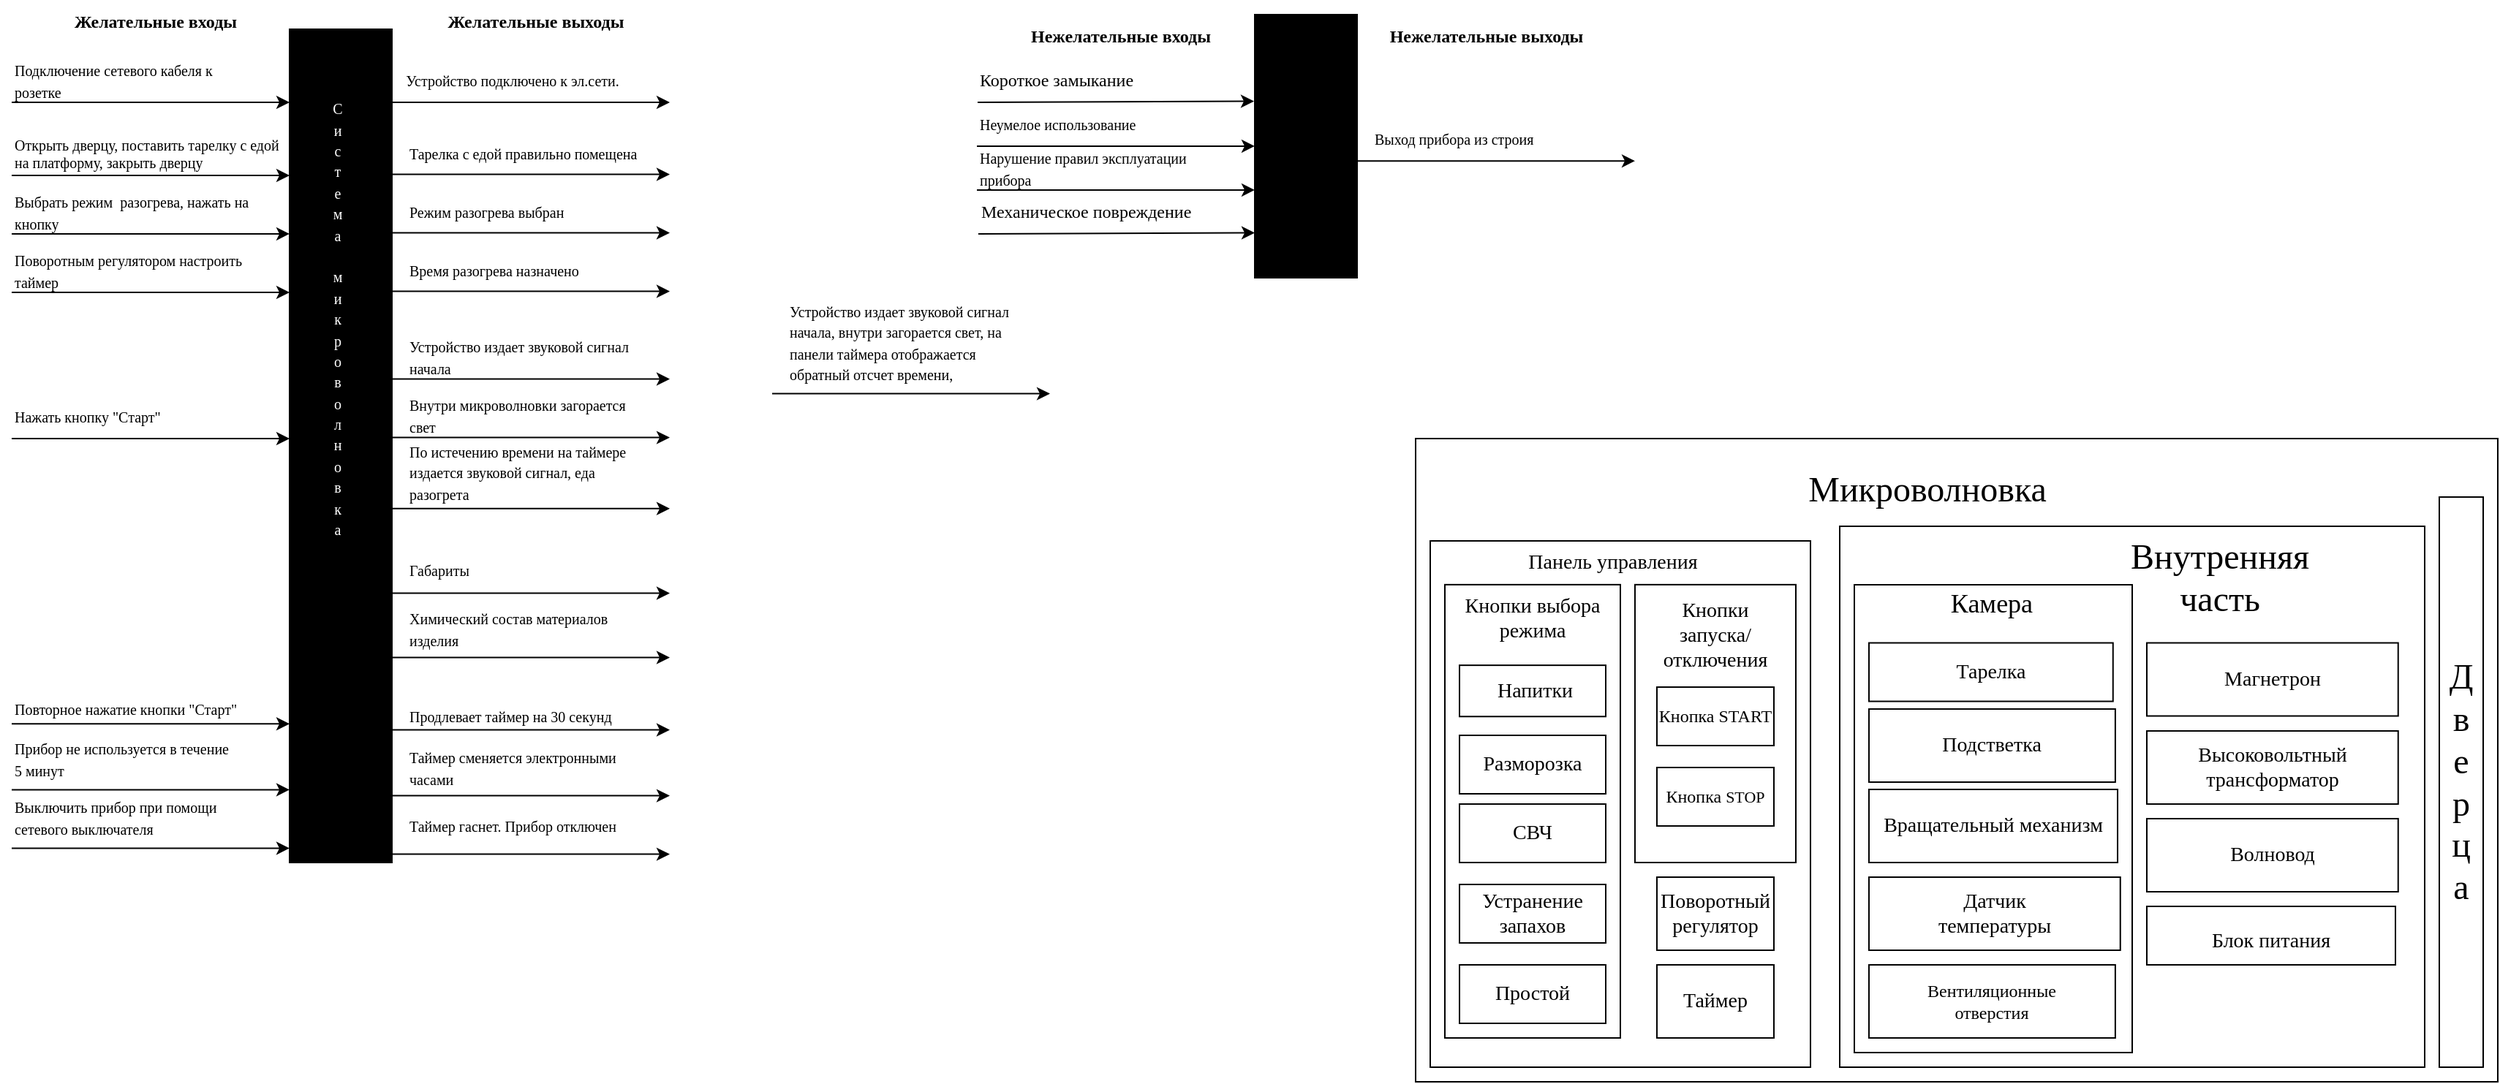 <mxfile version="21.0.8" type="github">
  <diagram name="Page-1" id="kksrU-J7RmdfJkJG-z9g">
    <mxGraphModel dx="1313" dy="686" grid="1" gridSize="10" guides="1" tooltips="1" connect="1" arrows="1" fold="1" page="1" pageScale="1" pageWidth="827" pageHeight="1169" math="0" shadow="0">
      <root>
        <mxCell id="0" />
        <mxCell id="1" parent="0" />
        <mxCell id="RxlpYsVskv-hnWhugoj_-2" value="" style="rounded=0;whiteSpace=wrap;html=1;fillColor=#000000;" parent="1" vertex="1">
          <mxGeometry x="240" y="310" width="70" height="570" as="geometry" />
        </mxCell>
        <mxCell id="RxlpYsVskv-hnWhugoj_-3" value="&lt;font style=&quot;font-size: 10px;&quot; color=&quot;#ffffff&quot; face=&quot;Times New Roman&quot;&gt;С&lt;br&gt;и&lt;br&gt;с&lt;br&gt;т&lt;br&gt;е&lt;br&gt;м&lt;br&gt;а&lt;br&gt;&lt;br&gt;м&lt;br&gt;и&lt;br&gt;к&lt;br&gt;р&lt;br&gt;о&lt;br&gt;в&lt;br&gt;о&lt;br&gt;л&lt;br&gt;н&lt;br&gt;о&lt;br&gt;в&lt;br&gt;к&lt;br&gt;а&lt;br&gt;&amp;nbsp;&lt;/font&gt;" style="text;html=1;strokeColor=none;fillColor=none;align=center;verticalAlign=middle;whiteSpace=wrap;rounded=0;rotation=0;" parent="1" vertex="1">
          <mxGeometry x="220" y="509.71" width="105.6" height="10.22" as="geometry" />
        </mxCell>
        <mxCell id="RxlpYsVskv-hnWhugoj_-4" value="&lt;font face=&quot;Times New Roman&quot;&gt;&lt;b&gt;Желательные входы&amp;nbsp;&lt;/b&gt;&lt;/font&gt;" style="text;html=1;strokeColor=none;fillColor=none;align=center;verticalAlign=middle;whiteSpace=wrap;rounded=0;" parent="1" vertex="1">
          <mxGeometry x="80" y="290" width="140" height="30" as="geometry" />
        </mxCell>
        <mxCell id="RxlpYsVskv-hnWhugoj_-5" value="&lt;font face=&quot;Times New Roman&quot;&gt;&lt;b&gt;Желательные выходы&amp;nbsp;&lt;/b&gt;&lt;/font&gt;" style="text;html=1;strokeColor=none;fillColor=none;align=center;verticalAlign=middle;whiteSpace=wrap;rounded=0;" parent="1" vertex="1">
          <mxGeometry x="340" y="290" width="140" height="30" as="geometry" />
        </mxCell>
        <mxCell id="RxlpYsVskv-hnWhugoj_-6" value="&lt;font style=&quot;font-size: 10px;&quot;&gt;Подключение сетевого кабеля к&lt;br&gt;розетке&lt;/font&gt;" style="text;html=1;strokeColor=none;fillColor=none;align=left;verticalAlign=middle;whiteSpace=wrap;rounded=0;fontFamily=Times New Roman;" parent="1" vertex="1">
          <mxGeometry x="50" y="330" width="170" height="30" as="geometry" />
        </mxCell>
        <mxCell id="RxlpYsVskv-hnWhugoj_-9" value="" style="endArrow=classic;html=1;rounded=0;fontFamily=Times New Roman;fontSize=10;entryX=0;entryY=0.152;entryDx=0;entryDy=0;entryPerimeter=0;" parent="1" edge="1">
          <mxGeometry width="50" height="50" relative="1" as="geometry">
            <mxPoint x="50" y="410" as="sourcePoint" />
            <mxPoint x="240" y="410" as="targetPoint" />
          </mxGeometry>
        </mxCell>
        <mxCell id="RxlpYsVskv-hnWhugoj_-10" value="&lt;font style=&quot;font-size: 10px;&quot;&gt;Устройство подключено к эл.сети.&amp;nbsp;&amp;nbsp;&lt;/font&gt;" style="text;html=1;strokeColor=none;fillColor=none;align=center;verticalAlign=middle;whiteSpace=wrap;rounded=0;fontFamily=Times New Roman;" parent="1" vertex="1">
          <mxGeometry x="310" y="330" width="170" height="30" as="geometry" />
        </mxCell>
        <mxCell id="RxlpYsVskv-hnWhugoj_-11" value="" style="endArrow=classic;html=1;rounded=0;fontFamily=Times New Roman;fontSize=10;entryX=0;entryY=0.152;entryDx=0;entryDy=0;entryPerimeter=0;" parent="1" edge="1">
          <mxGeometry width="50" height="50" relative="1" as="geometry">
            <mxPoint x="310" y="360" as="sourcePoint" />
            <mxPoint x="500" y="360" as="targetPoint" />
          </mxGeometry>
        </mxCell>
        <mxCell id="RxlpYsVskv-hnWhugoj_-14" value="Открыть дверцу, поставить тарелку с едой на платформу, закрыть дверцу&amp;nbsp;" style="text;html=1;strokeColor=none;fillColor=none;align=left;verticalAlign=middle;whiteSpace=wrap;rounded=0;fontSize=10;fontFamily=Times New Roman;" parent="1" vertex="1">
          <mxGeometry x="50" y="380" width="190" height="30" as="geometry" />
        </mxCell>
        <mxCell id="RxlpYsVskv-hnWhugoj_-15" value="&lt;span style=&quot;font-size: 10px;&quot;&gt;Выбрать режим&amp;nbsp; разогрева, нажать на кнопку&amp;nbsp;&lt;/span&gt;" style="text;html=1;strokeColor=none;fillColor=none;align=left;verticalAlign=middle;whiteSpace=wrap;rounded=0;fontFamily=Times New Roman;" parent="1" vertex="1">
          <mxGeometry x="50" y="419.98" width="170" height="30" as="geometry" />
        </mxCell>
        <mxCell id="RxlpYsVskv-hnWhugoj_-16" value="" style="endArrow=classic;html=1;rounded=0;fontFamily=Times New Roman;fontSize=10;entryX=0;entryY=0.152;entryDx=0;entryDy=0;entryPerimeter=0;" parent="1" edge="1">
          <mxGeometry width="50" height="50" relative="1" as="geometry">
            <mxPoint x="50" y="449.98" as="sourcePoint" />
            <mxPoint x="240" y="449.98" as="targetPoint" />
          </mxGeometry>
        </mxCell>
        <mxCell id="RxlpYsVskv-hnWhugoj_-19" value="&lt;span style=&quot;font-size: 10px;&quot;&gt;Поворотным регулятором настроить таймер&lt;/span&gt;" style="text;html=1;strokeColor=none;fillColor=none;align=left;verticalAlign=middle;whiteSpace=wrap;rounded=0;fontFamily=Times New Roman;" parent="1" vertex="1">
          <mxGeometry x="50" y="460" width="170" height="30" as="geometry" />
        </mxCell>
        <mxCell id="RxlpYsVskv-hnWhugoj_-20" value="" style="endArrow=classic;html=1;rounded=0;fontFamily=Times New Roman;fontSize=10;entryX=0;entryY=0.152;entryDx=0;entryDy=0;entryPerimeter=0;" parent="1" edge="1">
          <mxGeometry width="50" height="50" relative="1" as="geometry">
            <mxPoint x="50" y="490" as="sourcePoint" />
            <mxPoint x="240" y="490" as="targetPoint" />
          </mxGeometry>
        </mxCell>
        <mxCell id="RxlpYsVskv-hnWhugoj_-23" value="&lt;span style=&quot;font-size: 10px;&quot;&gt;Нажать кнопку &quot;Старт&quot;&lt;/span&gt;" style="text;html=1;strokeColor=none;fillColor=none;align=left;verticalAlign=middle;whiteSpace=wrap;rounded=0;fontFamily=Times New Roman;" parent="1" vertex="1">
          <mxGeometry x="50" y="560" width="170" height="30" as="geometry" />
        </mxCell>
        <mxCell id="RxlpYsVskv-hnWhugoj_-24" value="" style="endArrow=classic;html=1;rounded=0;fontFamily=Times New Roman;fontSize=10;entryX=0;entryY=0.152;entryDx=0;entryDy=0;entryPerimeter=0;" parent="1" edge="1">
          <mxGeometry width="50" height="50" relative="1" as="geometry">
            <mxPoint x="50" y="590" as="sourcePoint" />
            <mxPoint x="240" y="590" as="targetPoint" />
          </mxGeometry>
        </mxCell>
        <mxCell id="RxlpYsVskv-hnWhugoj_-25" value="&lt;span style=&quot;font-size: 10px;&quot;&gt;Устройство издает звуковой сигнал начала, внутри загорается свет, на панели таймера отображается обратный отсчет времени,&lt;/span&gt;" style="text;html=1;strokeColor=none;fillColor=none;align=left;verticalAlign=middle;whiteSpace=wrap;rounded=0;fontFamily=Times New Roman;" parent="1" vertex="1">
          <mxGeometry x="580" y="509.31" width="170" height="30" as="geometry" />
        </mxCell>
        <mxCell id="RxlpYsVskv-hnWhugoj_-26" value="" style="endArrow=classic;html=1;rounded=0;fontFamily=Times New Roman;fontSize=10;entryX=0;entryY=0.152;entryDx=0;entryDy=0;entryPerimeter=0;" parent="1" edge="1">
          <mxGeometry width="50" height="50" relative="1" as="geometry">
            <mxPoint x="570" y="559.31" as="sourcePoint" />
            <mxPoint x="760" y="559.31" as="targetPoint" />
          </mxGeometry>
        </mxCell>
        <mxCell id="RxlpYsVskv-hnWhugoj_-30" value="&lt;font style=&quot;font-size: 10px;&quot;&gt;По истечению времени на таймере издается звуковой сигнал, еда разогрета&amp;nbsp;&amp;nbsp;&lt;/font&gt;" style="text;html=1;strokeColor=none;fillColor=none;align=left;verticalAlign=middle;whiteSpace=wrap;rounded=0;fontFamily=Times New Roman;" parent="1" vertex="1">
          <mxGeometry x="320" y="597.86" width="170" height="30" as="geometry" />
        </mxCell>
        <mxCell id="RxlpYsVskv-hnWhugoj_-31" value="" style="endArrow=classic;html=1;rounded=0;fontFamily=Times New Roman;fontSize=10;entryX=0;entryY=0.152;entryDx=0;entryDy=0;entryPerimeter=0;" parent="1" edge="1">
          <mxGeometry width="50" height="50" relative="1" as="geometry">
            <mxPoint x="310" y="637.93" as="sourcePoint" />
            <mxPoint x="500" y="637.93" as="targetPoint" />
          </mxGeometry>
        </mxCell>
        <mxCell id="RxlpYsVskv-hnWhugoj_-32" value="&lt;font style=&quot;font-size: 10px;&quot;&gt;Габариты&lt;/font&gt;" style="text;html=1;strokeColor=none;fillColor=none;align=left;verticalAlign=middle;whiteSpace=wrap;rounded=0;fontFamily=Times New Roman;" parent="1" vertex="1">
          <mxGeometry x="320" y="664.76" width="170" height="30" as="geometry" />
        </mxCell>
        <mxCell id="RxlpYsVskv-hnWhugoj_-33" value="" style="endArrow=classic;html=1;rounded=0;fontFamily=Times New Roman;fontSize=10;entryX=0;entryY=0.152;entryDx=0;entryDy=0;entryPerimeter=0;" parent="1" edge="1">
          <mxGeometry width="50" height="50" relative="1" as="geometry">
            <mxPoint x="310" y="695.76" as="sourcePoint" />
            <mxPoint x="500" y="695.76" as="targetPoint" />
          </mxGeometry>
        </mxCell>
        <mxCell id="RxlpYsVskv-hnWhugoj_-36" value="&lt;span style=&quot;font-size: 10px;&quot;&gt;Химический состав материалов изделия&lt;/span&gt;" style="text;html=1;strokeColor=none;fillColor=none;align=left;verticalAlign=middle;whiteSpace=wrap;rounded=0;fontFamily=Times New Roman;" parent="1" vertex="1">
          <mxGeometry x="320" y="704.69" width="170" height="30" as="geometry" />
        </mxCell>
        <mxCell id="RxlpYsVskv-hnWhugoj_-37" value="" style="endArrow=classic;html=1;rounded=0;fontFamily=Times New Roman;fontSize=10;entryX=0;entryY=0.152;entryDx=0;entryDy=0;entryPerimeter=0;" parent="1" edge="1">
          <mxGeometry width="50" height="50" relative="1" as="geometry">
            <mxPoint x="310" y="739.76" as="sourcePoint" />
            <mxPoint x="500" y="739.76" as="targetPoint" />
          </mxGeometry>
        </mxCell>
        <mxCell id="RxlpYsVskv-hnWhugoj_-38" value="&lt;font style=&quot;font-size: 10px;&quot;&gt;Повторное нажатие кнопки &quot;Старт&quot;&amp;nbsp;&lt;/font&gt;" style="text;html=1;strokeColor=none;fillColor=none;align=left;verticalAlign=middle;whiteSpace=wrap;rounded=0;fontFamily=Times New Roman;" parent="1" vertex="1">
          <mxGeometry x="50" y="760.0" width="170" height="30" as="geometry" />
        </mxCell>
        <mxCell id="RxlpYsVskv-hnWhugoj_-39" value="" style="endArrow=classic;html=1;rounded=0;fontFamily=Times New Roman;fontSize=10;entryX=0;entryY=0.152;entryDx=0;entryDy=0;entryPerimeter=0;" parent="1" edge="1">
          <mxGeometry width="50" height="50" relative="1" as="geometry">
            <mxPoint x="50" y="785.16" as="sourcePoint" />
            <mxPoint x="240" y="785.16" as="targetPoint" />
          </mxGeometry>
        </mxCell>
        <mxCell id="RxlpYsVskv-hnWhugoj_-40" value="&lt;font style=&quot;font-size: 10px;&quot;&gt;Продлевает таймер на 30 секунд&lt;/font&gt;" style="text;html=1;strokeColor=none;fillColor=none;align=left;verticalAlign=middle;whiteSpace=wrap;rounded=0;fontFamily=Times New Roman;" parent="1" vertex="1">
          <mxGeometry x="320" y="764.66" width="170" height="30" as="geometry" />
        </mxCell>
        <mxCell id="RxlpYsVskv-hnWhugoj_-41" value="" style="endArrow=classic;html=1;rounded=0;fontFamily=Times New Roman;fontSize=10;entryX=0;entryY=0.152;entryDx=0;entryDy=0;entryPerimeter=0;" parent="1" edge="1">
          <mxGeometry width="50" height="50" relative="1" as="geometry">
            <mxPoint x="310" y="789.28" as="sourcePoint" />
            <mxPoint x="500" y="789.28" as="targetPoint" />
          </mxGeometry>
        </mxCell>
        <mxCell id="RxlpYsVskv-hnWhugoj_-44" value="&lt;font style=&quot;font-size: 10px;&quot;&gt;Прибор не используется в течение&lt;br/&gt;5 минут&lt;/font&gt;" style="text;html=1;strokeColor=none;fillColor=none;align=left;verticalAlign=middle;whiteSpace=wrap;rounded=0;fontFamily=Times New Roman;" parent="1" vertex="1">
          <mxGeometry x="50" y="794.16" width="170" height="30" as="geometry" />
        </mxCell>
        <mxCell id="RxlpYsVskv-hnWhugoj_-45" value="" style="endArrow=classic;html=1;rounded=0;fontFamily=Times New Roman;fontSize=10;entryX=0;entryY=0.152;entryDx=0;entryDy=0;entryPerimeter=0;" parent="1" edge="1">
          <mxGeometry width="50" height="50" relative="1" as="geometry">
            <mxPoint x="50" y="830.23" as="sourcePoint" />
            <mxPoint x="240" y="830.23" as="targetPoint" />
          </mxGeometry>
        </mxCell>
        <mxCell id="RxlpYsVskv-hnWhugoj_-46" value="&lt;span style=&quot;font-size: 10px;&quot;&gt;Таймер сменяется электронными часами&lt;/span&gt;" style="text;html=1;strokeColor=none;fillColor=none;align=left;verticalAlign=middle;whiteSpace=wrap;rounded=0;fontFamily=Times New Roman;" parent="1" vertex="1">
          <mxGeometry x="320" y="799.73" width="170" height="30" as="geometry" />
        </mxCell>
        <mxCell id="RxlpYsVskv-hnWhugoj_-51" value="&lt;font style=&quot;font-size: 10px;&quot;&gt;Выключить прибор при помощи&lt;br&gt;сетевого выключателя&lt;/font&gt;" style="text;html=1;strokeColor=none;fillColor=none;align=left;verticalAlign=middle;whiteSpace=wrap;rounded=0;fontFamily=Times New Roman;" parent="1" vertex="1">
          <mxGeometry x="50" y="834.16" width="170" height="30" as="geometry" />
        </mxCell>
        <mxCell id="RxlpYsVskv-hnWhugoj_-52" value="" style="endArrow=classic;html=1;rounded=0;fontFamily=Times New Roman;fontSize=10;entryX=0;entryY=0.152;entryDx=0;entryDy=0;entryPerimeter=0;" parent="1" edge="1">
          <mxGeometry width="50" height="50" relative="1" as="geometry">
            <mxPoint x="50" y="870.23" as="sourcePoint" />
            <mxPoint x="240" y="870.23" as="targetPoint" />
          </mxGeometry>
        </mxCell>
        <mxCell id="RxlpYsVskv-hnWhugoj_-53" value="" style="endArrow=classic;html=1;rounded=0;fontFamily=Times New Roman;fontSize=10;entryX=0;entryY=0.152;entryDx=0;entryDy=0;entryPerimeter=0;" parent="1" edge="1">
          <mxGeometry width="50" height="50" relative="1" as="geometry">
            <mxPoint x="310" y="834.31" as="sourcePoint" />
            <mxPoint x="500" y="834.31" as="targetPoint" />
          </mxGeometry>
        </mxCell>
        <mxCell id="RxlpYsVskv-hnWhugoj_-54" value="&lt;font style=&quot;font-size: 10px;&quot;&gt;Таймер гаснет. Прибор отключен&lt;/font&gt;" style="text;html=1;strokeColor=none;fillColor=none;align=left;verticalAlign=middle;whiteSpace=wrap;rounded=0;fontFamily=Times New Roman;" parent="1" vertex="1">
          <mxGeometry x="320" y="839.73" width="170" height="30" as="geometry" />
        </mxCell>
        <mxCell id="RxlpYsVskv-hnWhugoj_-55" value="" style="endArrow=classic;html=1;rounded=0;fontFamily=Times New Roman;fontSize=10;entryX=0;entryY=0.152;entryDx=0;entryDy=0;entryPerimeter=0;" parent="1" edge="1">
          <mxGeometry width="50" height="50" relative="1" as="geometry">
            <mxPoint x="310" y="874.31" as="sourcePoint" />
            <mxPoint x="500" y="874.31" as="targetPoint" />
          </mxGeometry>
        </mxCell>
        <mxCell id="RxlpYsVskv-hnWhugoj_-92" value="" style="rounded=0;whiteSpace=wrap;html=1;fillColor=#000000;" parent="1" vertex="1">
          <mxGeometry x="900" y="300" width="70" height="180" as="geometry" />
        </mxCell>
        <mxCell id="RxlpYsVskv-hnWhugoj_-94" value="&lt;font face=&quot;Times New Roman&quot;&gt;&lt;b&gt;Нежелательные входы&amp;nbsp;&lt;/b&gt;&lt;/font&gt;" style="text;html=1;strokeColor=none;fillColor=none;align=center;verticalAlign=middle;whiteSpace=wrap;rounded=0;" parent="1" vertex="1">
          <mxGeometry x="740" y="300" width="140" height="30" as="geometry" />
        </mxCell>
        <mxCell id="RxlpYsVskv-hnWhugoj_-95" value="&lt;font face=&quot;Times New Roman&quot;&gt;&lt;b&gt;Нежелательные выходы&amp;nbsp;&lt;/b&gt;&lt;/font&gt;" style="text;html=1;strokeColor=none;fillColor=none;align=center;verticalAlign=middle;whiteSpace=wrap;rounded=0;" parent="1" vertex="1">
          <mxGeometry x="990" y="300" width="140" height="30" as="geometry" />
        </mxCell>
        <mxCell id="RxlpYsVskv-hnWhugoj_-96" value="Короткое замыкание" style="text;html=1;strokeColor=none;fillColor=none;align=left;verticalAlign=middle;whiteSpace=wrap;rounded=0;fontFamily=Times New Roman;" parent="1" vertex="1">
          <mxGeometry x="710.49" y="329.96" width="170" height="30" as="geometry" />
        </mxCell>
        <mxCell id="RxlpYsVskv-hnWhugoj_-97" value="" style="endArrow=classic;html=1;rounded=0;fontFamily=Times New Roman;fontSize=10;entryX=-0.014;entryY=0.088;entryDx=0;entryDy=0;entryPerimeter=0;" parent="1" edge="1">
          <mxGeometry width="50" height="50" relative="1" as="geometry">
            <mxPoint x="710.49" y="359.96" as="sourcePoint" />
            <mxPoint x="899.51" y="359.24" as="targetPoint" />
          </mxGeometry>
        </mxCell>
        <mxCell id="RxlpYsVskv-hnWhugoj_-98" value="" style="endArrow=classic;html=1;rounded=0;fontFamily=Times New Roman;fontSize=10;entryX=0;entryY=0.152;entryDx=0;entryDy=0;entryPerimeter=0;" parent="1" edge="1">
          <mxGeometry width="50" height="50" relative="1" as="geometry">
            <mxPoint x="710" y="389.98" as="sourcePoint" />
            <mxPoint x="900" y="389.98" as="targetPoint" />
          </mxGeometry>
        </mxCell>
        <mxCell id="RxlpYsVskv-hnWhugoj_-101" value="Неумелое использование" style="text;html=1;strokeColor=none;fillColor=none;align=left;verticalAlign=middle;whiteSpace=wrap;rounded=0;fontSize=10;fontFamily=Times New Roman;" parent="1" vertex="1">
          <mxGeometry x="710" y="359.98" width="190" height="30" as="geometry" />
        </mxCell>
        <mxCell id="RxlpYsVskv-hnWhugoj_-102" value="&lt;font style=&quot;font-size: 10px;&quot;&gt;Нарушение правил эксплуатации&lt;br&gt;прибора&lt;/font&gt;" style="text;html=1;strokeColor=none;fillColor=none;align=left;verticalAlign=middle;whiteSpace=wrap;rounded=0;fontFamily=Times New Roman;" parent="1" vertex="1">
          <mxGeometry x="710" y="389.98" width="170" height="30" as="geometry" />
        </mxCell>
        <mxCell id="RxlpYsVskv-hnWhugoj_-103" value="" style="endArrow=classic;html=1;rounded=0;fontFamily=Times New Roman;fontSize=10;entryX=0;entryY=0.152;entryDx=0;entryDy=0;entryPerimeter=0;" parent="1" edge="1">
          <mxGeometry width="50" height="50" relative="1" as="geometry">
            <mxPoint x="710" y="419.98" as="sourcePoint" />
            <mxPoint x="900" y="419.98" as="targetPoint" />
          </mxGeometry>
        </mxCell>
        <mxCell id="RxlpYsVskv-hnWhugoj_-109" value="" style="endArrow=classic;html=1;rounded=0;fontFamily=Times New Roman;fontSize=10;entryX=0;entryY=0.152;entryDx=0;entryDy=0;entryPerimeter=0;" parent="1" edge="1">
          <mxGeometry width="50" height="50" relative="1" as="geometry">
            <mxPoint x="970" y="400.07" as="sourcePoint" />
            <mxPoint x="1160" y="400.07" as="targetPoint" />
          </mxGeometry>
        </mxCell>
        <mxCell id="RxlpYsVskv-hnWhugoj_-128" value="Механическое повреждение" style="text;html=1;strokeColor=none;fillColor=none;align=left;verticalAlign=middle;whiteSpace=wrap;rounded=0;fontFamily=Times New Roman;" parent="1" vertex="1">
          <mxGeometry x="710.98" y="419.98" width="170" height="30" as="geometry" />
        </mxCell>
        <mxCell id="RxlpYsVskv-hnWhugoj_-129" value="" style="endArrow=classic;html=1;rounded=0;fontFamily=Times New Roman;fontSize=10;entryX=-0.014;entryY=0.088;entryDx=0;entryDy=0;entryPerimeter=0;" parent="1" edge="1">
          <mxGeometry width="50" height="50" relative="1" as="geometry">
            <mxPoint x="710.98" y="449.98" as="sourcePoint" />
            <mxPoint x="900" y="449.26" as="targetPoint" />
          </mxGeometry>
        </mxCell>
        <mxCell id="RxlpYsVskv-hnWhugoj_-130" value="&lt;span style=&quot;font-size: 10px;&quot;&gt;Выход прибора из строия&lt;/span&gt;" style="text;html=1;strokeColor=none;fillColor=none;align=left;verticalAlign=middle;whiteSpace=wrap;rounded=0;fontFamily=Times New Roman;" parent="1" vertex="1">
          <mxGeometry x="980" y="370" width="170" height="30" as="geometry" />
        </mxCell>
        <mxCell id="RxlpYsVskv-hnWhugoj_-135" value="&lt;font style=&quot;&quot; color=&quot;#000000&quot;&gt;&lt;font style=&quot;font-size: 24px;&quot;&gt;Микроволновка&lt;/font&gt;&lt;br&gt;&lt;/font&gt;" style="text;html=1;strokeColor=none;fillColor=none;align=center;verticalAlign=middle;whiteSpace=wrap;rounded=0;fontSize=10;fontFamily=Times New Roman;fontColor=#ffffff;" parent="1" vertex="1">
          <mxGeometry x="1330" y="610" width="60" height="30" as="geometry" />
        </mxCell>
        <mxCell id="RxlpYsVskv-hnWhugoj_-137" value="&lt;font style=&quot;font-size: 14px;&quot;&gt;Блок питания&lt;/font&gt;" style="rounded=0;whiteSpace=wrap;html=1;labelBackgroundColor=#ffffff;fontFamily=Times New Roman;fontSize=24;fontColor=#000000;fillColor=none;" parent="1" vertex="1">
          <mxGeometry x="1510" y="910" width="170" height="40" as="geometry" />
        </mxCell>
        <mxCell id="RxlpYsVskv-hnWhugoj_-141" value="" style="rounded=0;whiteSpace=wrap;html=1;labelBackgroundColor=#ffffff;fontFamily=Times New Roman;fontSize=24;fontColor=#000000;fillColor=none;" parent="1" vertex="1">
          <mxGeometry x="1020" y="660" width="260" height="360" as="geometry" />
        </mxCell>
        <mxCell id="RxlpYsVskv-hnWhugoj_-142" value="&lt;font style=&quot;font-size: 14px;&quot;&gt;Панель управления&lt;/font&gt;" style="text;html=1;strokeColor=none;fillColor=none;align=center;verticalAlign=middle;whiteSpace=wrap;rounded=0;fontSize=24;fontFamily=Times New Roman;fontColor=#000000;" parent="1" vertex="1">
          <mxGeometry x="1070" y="657.86" width="150" height="26.07" as="geometry" />
        </mxCell>
        <mxCell id="RxlpYsVskv-hnWhugoj_-143" value="" style="rounded=0;whiteSpace=wrap;html=1;labelBackgroundColor=#ffffff;fontFamily=Times New Roman;fontSize=11;fontColor=#000000;fillColor=none;" parent="1" vertex="1">
          <mxGeometry x="1030" y="689.93" width="120" height="310.07" as="geometry" />
        </mxCell>
        <mxCell id="RxlpYsVskv-hnWhugoj_-144" value="&lt;font style=&quot;font-size: 14px;&quot;&gt;Кнопки выбора режима&lt;/font&gt;" style="text;html=1;strokeColor=none;fillColor=none;align=center;verticalAlign=middle;whiteSpace=wrap;rounded=0;fontSize=11;fontFamily=Times New Roman;fontColor=#000000;" parent="1" vertex="1">
          <mxGeometry x="1035" y="698" width="110" height="30" as="geometry" />
        </mxCell>
        <mxCell id="RxlpYsVskv-hnWhugoj_-145" value="" style="rounded=0;whiteSpace=wrap;html=1;labelBackgroundColor=#ffffff;fontFamily=Times New Roman;fontSize=11;fontColor=#000000;fillColor=none;" parent="1" vertex="1">
          <mxGeometry x="1160" y="689.93" width="110" height="190.07" as="geometry" />
        </mxCell>
        <mxCell id="RxlpYsVskv-hnWhugoj_-146" value="&lt;font style=&quot;font-size: 14px;&quot;&gt;Кнопки запуска/отключения&lt;/font&gt;" style="text;html=1;strokeColor=none;fillColor=none;align=center;verticalAlign=middle;whiteSpace=wrap;rounded=0;fontSize=11;fontFamily=Times New Roman;fontColor=#000000;" parent="1" vertex="1">
          <mxGeometry x="1185" y="710" width="60" height="30" as="geometry" />
        </mxCell>
        <mxCell id="RxlpYsVskv-hnWhugoj_-147" value="&lt;font style=&quot;font-size: 12px;&quot;&gt;Кнопка START&lt;/font&gt;" style="rounded=0;whiteSpace=wrap;html=1;labelBackgroundColor=#ffffff;fontFamily=Times New Roman;fontSize=11;fontColor=#000000;fillColor=none;" parent="1" vertex="1">
          <mxGeometry x="1175" y="760" width="80" height="40" as="geometry" />
        </mxCell>
        <mxCell id="RxlpYsVskv-hnWhugoj_-150" value="&lt;font style=&quot;font-size: 14px;&quot;&gt;Поворотный регулятор&lt;/font&gt;" style="rounded=0;whiteSpace=wrap;html=1;labelBackgroundColor=#ffffff;fontFamily=Times New Roman;fontSize=11;fontColor=#000000;fillColor=none;" parent="1" vertex="1">
          <mxGeometry x="1175" y="890" width="80" height="50" as="geometry" />
        </mxCell>
        <mxCell id="RxlpYsVskv-hnWhugoj_-151" value="&lt;font style=&quot;font-size: 14px;&quot;&gt;Таймер&lt;/font&gt;" style="rounded=0;whiteSpace=wrap;html=1;labelBackgroundColor=#ffffff;fontFamily=Times New Roman;fontSize=11;fontColor=#000000;fillColor=none;" parent="1" vertex="1">
          <mxGeometry x="1175" y="950" width="80" height="50" as="geometry" />
        </mxCell>
        <mxCell id="RxlpYsVskv-hnWhugoj_-152" value="&lt;font style=&quot;font-size: 14px;&quot;&gt;&amp;nbsp;Напитки&lt;/font&gt;" style="rounded=0;whiteSpace=wrap;html=1;labelBackgroundColor=#ffffff;fontFamily=Times New Roman;fontSize=11;fontColor=#000000;fillColor=none;" parent="1" vertex="1">
          <mxGeometry x="1040" y="745.07" width="100" height="35.07" as="geometry" />
        </mxCell>
        <mxCell id="RxlpYsVskv-hnWhugoj_-153" value="&lt;font style=&quot;font-size: 14px;&quot;&gt;Разморозка&lt;/font&gt;" style="rounded=0;whiteSpace=wrap;html=1;labelBackgroundColor=#ffffff;fontFamily=Times New Roman;fontSize=11;fontColor=#000000;fillColor=none;" parent="1" vertex="1">
          <mxGeometry x="1040" y="793" width="100" height="40" as="geometry" />
        </mxCell>
        <mxCell id="RxlpYsVskv-hnWhugoj_-154" value="&lt;font style=&quot;font-size: 14px;&quot;&gt;СВЧ&lt;/font&gt;" style="rounded=0;whiteSpace=wrap;html=1;labelBackgroundColor=#ffffff;fontFamily=Times New Roman;fontSize=11;fontColor=#000000;fillColor=none;" parent="1" vertex="1">
          <mxGeometry x="1040" y="840" width="100" height="40" as="geometry" />
        </mxCell>
        <mxCell id="RxlpYsVskv-hnWhugoj_-155" value="&lt;font style=&quot;font-size: 14px;&quot;&gt;Устранение запахов&lt;/font&gt;" style="rounded=0;whiteSpace=wrap;html=1;labelBackgroundColor=#ffffff;fontFamily=Times New Roman;fontSize=11;fontColor=#000000;fillColor=none;" parent="1" vertex="1">
          <mxGeometry x="1040" y="895" width="100" height="40" as="geometry" />
        </mxCell>
        <mxCell id="RxlpYsVskv-hnWhugoj_-156" value="&lt;font style=&quot;font-size: 14px;&quot;&gt;Простой&lt;/font&gt;" style="rounded=0;whiteSpace=wrap;html=1;labelBackgroundColor=#ffffff;fontFamily=Times New Roman;fontSize=11;fontColor=#000000;fillColor=none;" parent="1" vertex="1">
          <mxGeometry x="1040" y="950" width="100" height="40" as="geometry" />
        </mxCell>
        <mxCell id="RxlpYsVskv-hnWhugoj_-160" value="&lt;span style=&quot;font-size: 18px;&quot;&gt;Камера&lt;/span&gt;" style="text;html=1;strokeColor=none;fillColor=none;align=center;verticalAlign=middle;whiteSpace=wrap;rounded=0;fontSize=11;fontFamily=Times New Roman;fontColor=#000000;" parent="1" vertex="1">
          <mxGeometry x="1334.69" y="685.9" width="137.5" height="34.93" as="geometry" />
        </mxCell>
        <mxCell id="RxlpYsVskv-hnWhugoj_-161" value="&lt;font style=&quot;font-size: 14px;&quot;&gt;Подстветка&lt;/font&gt;" style="rounded=0;whiteSpace=wrap;html=1;labelBackgroundColor=#ffffff;fontFamily=Times New Roman;fontSize=11;fontColor=#000000;fillColor=none;" parent="1" vertex="1">
          <mxGeometry x="1320" y="775" width="168.44" height="50" as="geometry" />
        </mxCell>
        <mxCell id="RxlpYsVskv-hnWhugoj_-162" value="&lt;font style=&quot;font-size: 14px;&quot;&gt;Вращательный механизм&lt;/font&gt;" style="rounded=0;whiteSpace=wrap;html=1;labelBackgroundColor=#ffffff;fontFamily=Times New Roman;fontSize=11;fontColor=#000000;fillColor=none;" parent="1" vertex="1">
          <mxGeometry x="1320" y="830" width="170.01" height="50" as="geometry" />
        </mxCell>
        <mxCell id="RxlpYsVskv-hnWhugoj_-163" value="&lt;font style=&quot;font-size: 14px;&quot;&gt;Тарелка&lt;/font&gt;" style="rounded=0;whiteSpace=wrap;html=1;labelBackgroundColor=#ffffff;fontFamily=Times New Roman;fontSize=11;fontColor=#000000;fillColor=none;" parent="1" vertex="1">
          <mxGeometry x="1320" y="729.76" width="166.88" height="40" as="geometry" />
        </mxCell>
        <mxCell id="kwwRMT1KxbcjGRXfhp4a-2" value="&lt;font style=&quot;font-size: 12px;&quot;&gt;Кнопка&amp;nbsp;&lt;/font&gt;STOP" style="rounded=0;whiteSpace=wrap;html=1;labelBackgroundColor=#ffffff;fontFamily=Times New Roman;fontSize=11;fontColor=#000000;fillColor=none;" parent="1" vertex="1">
          <mxGeometry x="1175" y="815" width="80" height="40" as="geometry" />
        </mxCell>
        <mxCell id="kwwRMT1KxbcjGRXfhp4a-10" value="&lt;font style=&quot;font-size: 14px;&quot;&gt;Магнетрон&lt;/font&gt;" style="rounded=0;whiteSpace=wrap;html=1;labelBackgroundColor=#ffffff;fontFamily=Times New Roman;fontSize=11;fontColor=#000000;fillColor=none;" parent="1" vertex="1">
          <mxGeometry x="1510" y="729.76" width="171.87" height="50" as="geometry" />
        </mxCell>
        <mxCell id="UV7SM5O3dsJe5yBJO4I--1" value="&lt;span style=&quot;font-size: 10px;&quot;&gt;Тарелка с едой правильно помещена&lt;/span&gt;" style="text;html=1;strokeColor=none;fillColor=none;align=left;verticalAlign=middle;whiteSpace=wrap;rounded=0;fontFamily=Times New Roman;" parent="1" vertex="1">
          <mxGeometry x="320" y="380" width="170" height="30" as="geometry" />
        </mxCell>
        <mxCell id="UV7SM5O3dsJe5yBJO4I--2" value="" style="endArrow=classic;html=1;rounded=0;fontFamily=Times New Roman;fontSize=10;entryX=0;entryY=0.152;entryDx=0;entryDy=0;entryPerimeter=0;" parent="1" edge="1">
          <mxGeometry width="50" height="50" relative="1" as="geometry">
            <mxPoint x="310" y="409.29" as="sourcePoint" />
            <mxPoint x="500" y="409.29" as="targetPoint" />
          </mxGeometry>
        </mxCell>
        <mxCell id="UV7SM5O3dsJe5yBJO4I--3" value="&lt;font style=&quot;font-size: 10px;&quot;&gt;Устройство издает звуковой сигнал начала&lt;/font&gt;" style="text;html=1;strokeColor=none;fillColor=none;align=left;verticalAlign=middle;whiteSpace=wrap;rounded=0;fontFamily=Times New Roman;" parent="1" vertex="1">
          <mxGeometry x="320" y="519.29" width="170" height="30" as="geometry" />
        </mxCell>
        <mxCell id="UV7SM5O3dsJe5yBJO4I--4" value="" style="endArrow=classic;html=1;rounded=0;fontFamily=Times New Roman;fontSize=10;entryX=0;entryY=0.152;entryDx=0;entryDy=0;entryPerimeter=0;" parent="1" edge="1">
          <mxGeometry width="50" height="50" relative="1" as="geometry">
            <mxPoint x="310" y="549.29" as="sourcePoint" />
            <mxPoint x="500" y="549.29" as="targetPoint" />
          </mxGeometry>
        </mxCell>
        <mxCell id="UV7SM5O3dsJe5yBJO4I--9" value="&lt;font style=&quot;font-size: 10px;&quot;&gt;Внутри микроволновки загорается свет&lt;/font&gt;" style="text;html=1;strokeColor=none;fillColor=none;align=left;verticalAlign=middle;whiteSpace=wrap;rounded=0;fontFamily=Times New Roman;" parent="1" vertex="1">
          <mxGeometry x="320" y="558.62" width="170" height="30" as="geometry" />
        </mxCell>
        <mxCell id="UV7SM5O3dsJe5yBJO4I--10" value="" style="endArrow=classic;html=1;rounded=0;fontFamily=Times New Roman;fontSize=10;entryX=0;entryY=0.152;entryDx=0;entryDy=0;entryPerimeter=0;" parent="1" edge="1">
          <mxGeometry width="50" height="50" relative="1" as="geometry">
            <mxPoint x="310" y="589.31" as="sourcePoint" />
            <mxPoint x="500" y="589.31" as="targetPoint" />
          </mxGeometry>
        </mxCell>
        <mxCell id="UV7SM5O3dsJe5yBJO4I--11" value="&lt;span style=&quot;font-size: 10px;&quot;&gt;Режим разогрева выбран&lt;/span&gt;" style="text;html=1;strokeColor=none;fillColor=none;align=left;verticalAlign=middle;whiteSpace=wrap;rounded=0;fontFamily=Times New Roman;" parent="1" vertex="1">
          <mxGeometry x="320" y="419.98" width="170" height="30" as="geometry" />
        </mxCell>
        <mxCell id="UV7SM5O3dsJe5yBJO4I--12" value="" style="endArrow=classic;html=1;rounded=0;fontFamily=Times New Roman;fontSize=10;entryX=0;entryY=0.152;entryDx=0;entryDy=0;entryPerimeter=0;" parent="1" edge="1">
          <mxGeometry width="50" height="50" relative="1" as="geometry">
            <mxPoint x="310" y="449.27" as="sourcePoint" />
            <mxPoint x="500" y="449.27" as="targetPoint" />
          </mxGeometry>
        </mxCell>
        <mxCell id="UV7SM5O3dsJe5yBJO4I--13" value="&lt;span style=&quot;font-size: 10px;&quot;&gt;Время разогрева назначено&lt;/span&gt;" style="text;html=1;strokeColor=none;fillColor=none;align=left;verticalAlign=middle;whiteSpace=wrap;rounded=0;fontFamily=Times New Roman;" parent="1" vertex="1">
          <mxGeometry x="320" y="460" width="170" height="30" as="geometry" />
        </mxCell>
        <mxCell id="UV7SM5O3dsJe5yBJO4I--14" value="" style="endArrow=classic;html=1;rounded=0;fontFamily=Times New Roman;fontSize=10;entryX=0;entryY=0.152;entryDx=0;entryDy=0;entryPerimeter=0;" parent="1" edge="1">
          <mxGeometry width="50" height="50" relative="1" as="geometry">
            <mxPoint x="310" y="489.29" as="sourcePoint" />
            <mxPoint x="500" y="489.29" as="targetPoint" />
          </mxGeometry>
        </mxCell>
        <mxCell id="UV7SM5O3dsJe5yBJO4I--15" value="" style="endArrow=classic;html=1;rounded=0;fontFamily=Times New Roman;fontSize=10;entryX=0;entryY=0.152;entryDx=0;entryDy=0;entryPerimeter=0;" parent="1" edge="1">
          <mxGeometry width="50" height="50" relative="1" as="geometry">
            <mxPoint x="50" y="360" as="sourcePoint" />
            <mxPoint x="240" y="360" as="targetPoint" />
          </mxGeometry>
        </mxCell>
        <mxCell id="vF2LHFwm57G5_SMIIfvB-1" value="Д&lt;br&gt;в&lt;br&gt;е&lt;br&gt;р&lt;br&gt;ц&lt;br&gt;а" style="rounded=0;whiteSpace=wrap;html=1;labelBackgroundColor=#ffffff;fontFamily=Times New Roman;fontSize=24;fontColor=#000000;fillColor=none;" vertex="1" parent="1">
          <mxGeometry x="1710" y="630" width="30" height="390" as="geometry" />
        </mxCell>
        <mxCell id="vF2LHFwm57G5_SMIIfvB-3" value="&lt;font style=&quot;font-size: 12px;&quot;&gt;Вентиляционные&lt;br/&gt;отверстия&lt;/font&gt;" style="rounded=0;whiteSpace=wrap;html=1;labelBackgroundColor=#ffffff;fontFamily=Times New Roman;fontSize=11;fontColor=#000000;fillColor=none;" vertex="1" parent="1">
          <mxGeometry x="1320" y="950" width="168.44" height="50" as="geometry" />
        </mxCell>
        <mxCell id="vF2LHFwm57G5_SMIIfvB-4" value="&lt;font style=&quot;font-size: 14px;&quot;&gt;Датчик&lt;br&gt;температуры&lt;/font&gt;" style="rounded=0;whiteSpace=wrap;html=1;labelBackgroundColor=#ffffff;fontFamily=Times New Roman;fontSize=11;fontColor=#000000;fillColor=none;" vertex="1" parent="1">
          <mxGeometry x="1320" y="890" width="171.87" height="50" as="geometry" />
        </mxCell>
        <mxCell id="vF2LHFwm57G5_SMIIfvB-6" value="&lt;font style=&quot;font-size: 14px;&quot;&gt;Высоковольтный&lt;br/&gt;трансформатор&lt;/font&gt;" style="rounded=0;whiteSpace=wrap;html=1;labelBackgroundColor=#ffffff;fontFamily=Times New Roman;fontSize=11;fontColor=#000000;fillColor=none;" vertex="1" parent="1">
          <mxGeometry x="1510" y="790" width="171.87" height="50" as="geometry" />
        </mxCell>
        <mxCell id="vF2LHFwm57G5_SMIIfvB-8" value="Внутренняя часть" style="text;html=1;strokeColor=none;fillColor=none;align=center;verticalAlign=middle;whiteSpace=wrap;rounded=0;fontSize=24;fontFamily=Times New Roman;fontColor=#000000;" vertex="1" parent="1">
          <mxGeometry x="1530" y="670" width="60" height="30" as="geometry" />
        </mxCell>
        <mxCell id="vF2LHFwm57G5_SMIIfvB-9" value="&lt;span style=&quot;font-size: 14px;&quot;&gt;Волновод&lt;/span&gt;" style="rounded=0;whiteSpace=wrap;html=1;labelBackgroundColor=#ffffff;fontFamily=Times New Roman;fontSize=11;fontColor=#000000;fillColor=none;" vertex="1" parent="1">
          <mxGeometry x="1510" y="850" width="171.87" height="50" as="geometry" />
        </mxCell>
        <mxCell id="vF2LHFwm57G5_SMIIfvB-10" value="" style="rounded=0;whiteSpace=wrap;html=1;fillColor=none;" vertex="1" parent="1">
          <mxGeometry x="1310" y="690" width="190" height="320" as="geometry" />
        </mxCell>
        <mxCell id="vF2LHFwm57G5_SMIIfvB-11" value="" style="rounded=0;whiteSpace=wrap;html=1;fillColor=none;" vertex="1" parent="1">
          <mxGeometry x="1300" y="650" width="400" height="370" as="geometry" />
        </mxCell>
        <mxCell id="vF2LHFwm57G5_SMIIfvB-12" value="" style="rounded=0;whiteSpace=wrap;html=1;fillColor=none;" vertex="1" parent="1">
          <mxGeometry x="1010" y="590" width="740" height="440" as="geometry" />
        </mxCell>
      </root>
    </mxGraphModel>
  </diagram>
</mxfile>
